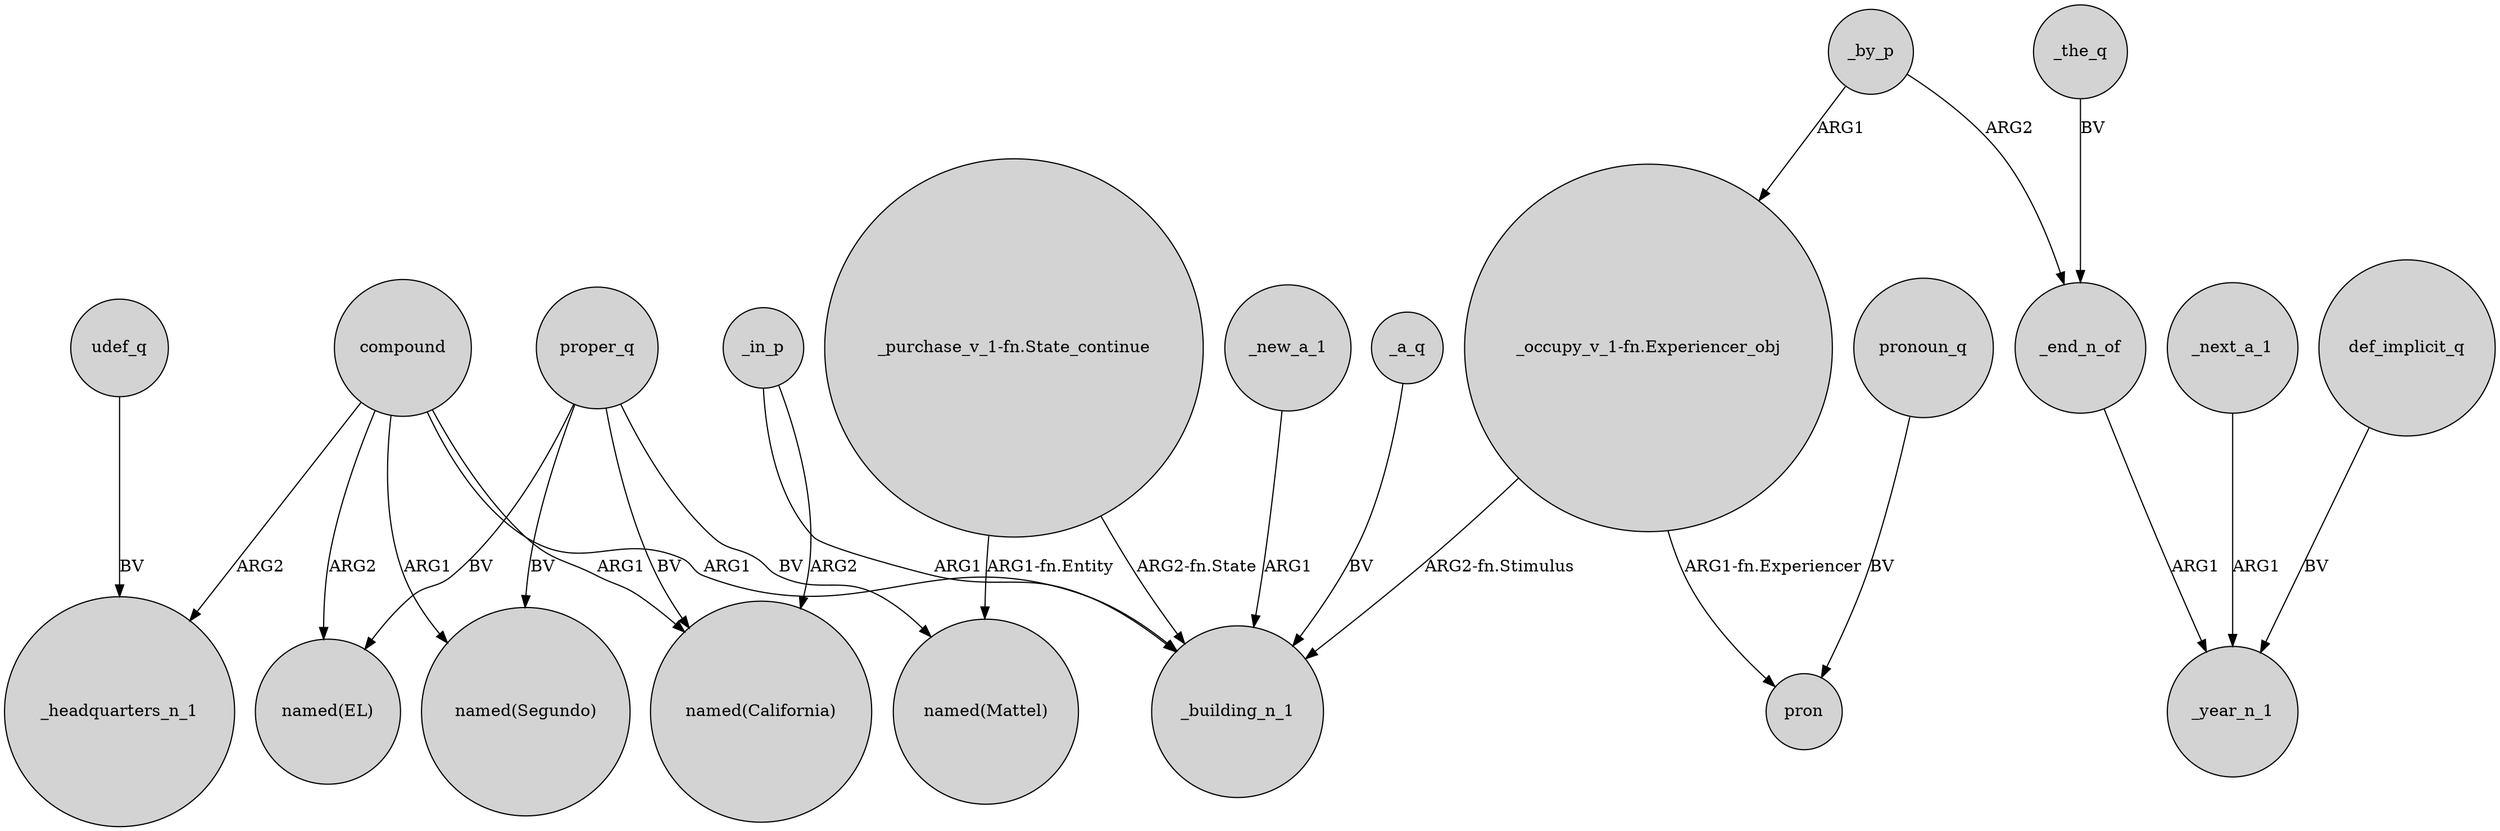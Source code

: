 digraph {
	node [shape=circle style=filled]
	proper_q -> "named(EL)" [label=BV]
	def_implicit_q -> _year_n_1 [label=BV]
	compound -> _headquarters_n_1 [label=ARG2]
	compound -> "named(Segundo)" [label=ARG1]
	proper_q -> "named(Mattel)" [label=BV]
	_by_p -> "_occupy_v_1-fn.Experiencer_obj" [label=ARG1]
	compound -> _building_n_1 [label=ARG1]
	pronoun_q -> pron [label=BV]
	"_purchase_v_1-fn.State_continue" -> _building_n_1 [label="ARG2-fn.State"]
	_a_q -> _building_n_1 [label=BV]
	"_purchase_v_1-fn.State_continue" -> "named(Mattel)" [label="ARG1-fn.Entity"]
	compound -> "named(California)" [label=ARG1]
	udef_q -> _headquarters_n_1 [label=BV]
	_end_n_of -> _year_n_1 [label=ARG1]
	proper_q -> "named(California)" [label=BV]
	_next_a_1 -> _year_n_1 [label=ARG1]
	compound -> "named(EL)" [label=ARG2]
	"_occupy_v_1-fn.Experiencer_obj" -> pron [label="ARG1-fn.Experiencer"]
	_in_p -> "named(California)" [label=ARG2]
	_by_p -> _end_n_of [label=ARG2]
	_in_p -> _building_n_1 [label=ARG1]
	_the_q -> _end_n_of [label=BV]
	proper_q -> "named(Segundo)" [label=BV]
	"_occupy_v_1-fn.Experiencer_obj" -> _building_n_1 [label="ARG2-fn.Stimulus"]
	_new_a_1 -> _building_n_1 [label=ARG1]
}
